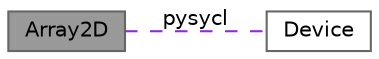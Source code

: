 digraph "Array2D"
{
 // INTERACTIVE_SVG=YES
 // LATEX_PDF_SIZE
  bgcolor="transparent";
  edge [fontname=Helvetica,fontsize=10,labelfontname=Helvetica,labelfontsize=10];
  node [fontname=Helvetica,fontsize=10,shape=box,height=0.2,width=0.4];
  rankdir=LR;
  Node1 [id="Node000001",label="Array2D",height=0.2,width=0.4,color="gray40", fillcolor="grey60", style="filled", fontcolor="black",tooltip=" "];
  Node2 [id="Node000002",label="Device",height=0.2,width=0.4,color="grey40", fillcolor="white", style="filled",URL="$group___device.html",tooltip=" "];
  Node1->Node2 [shape=plaintext, label="pysycl", color="blueviolet", dir="none", style="dashed"];
}
